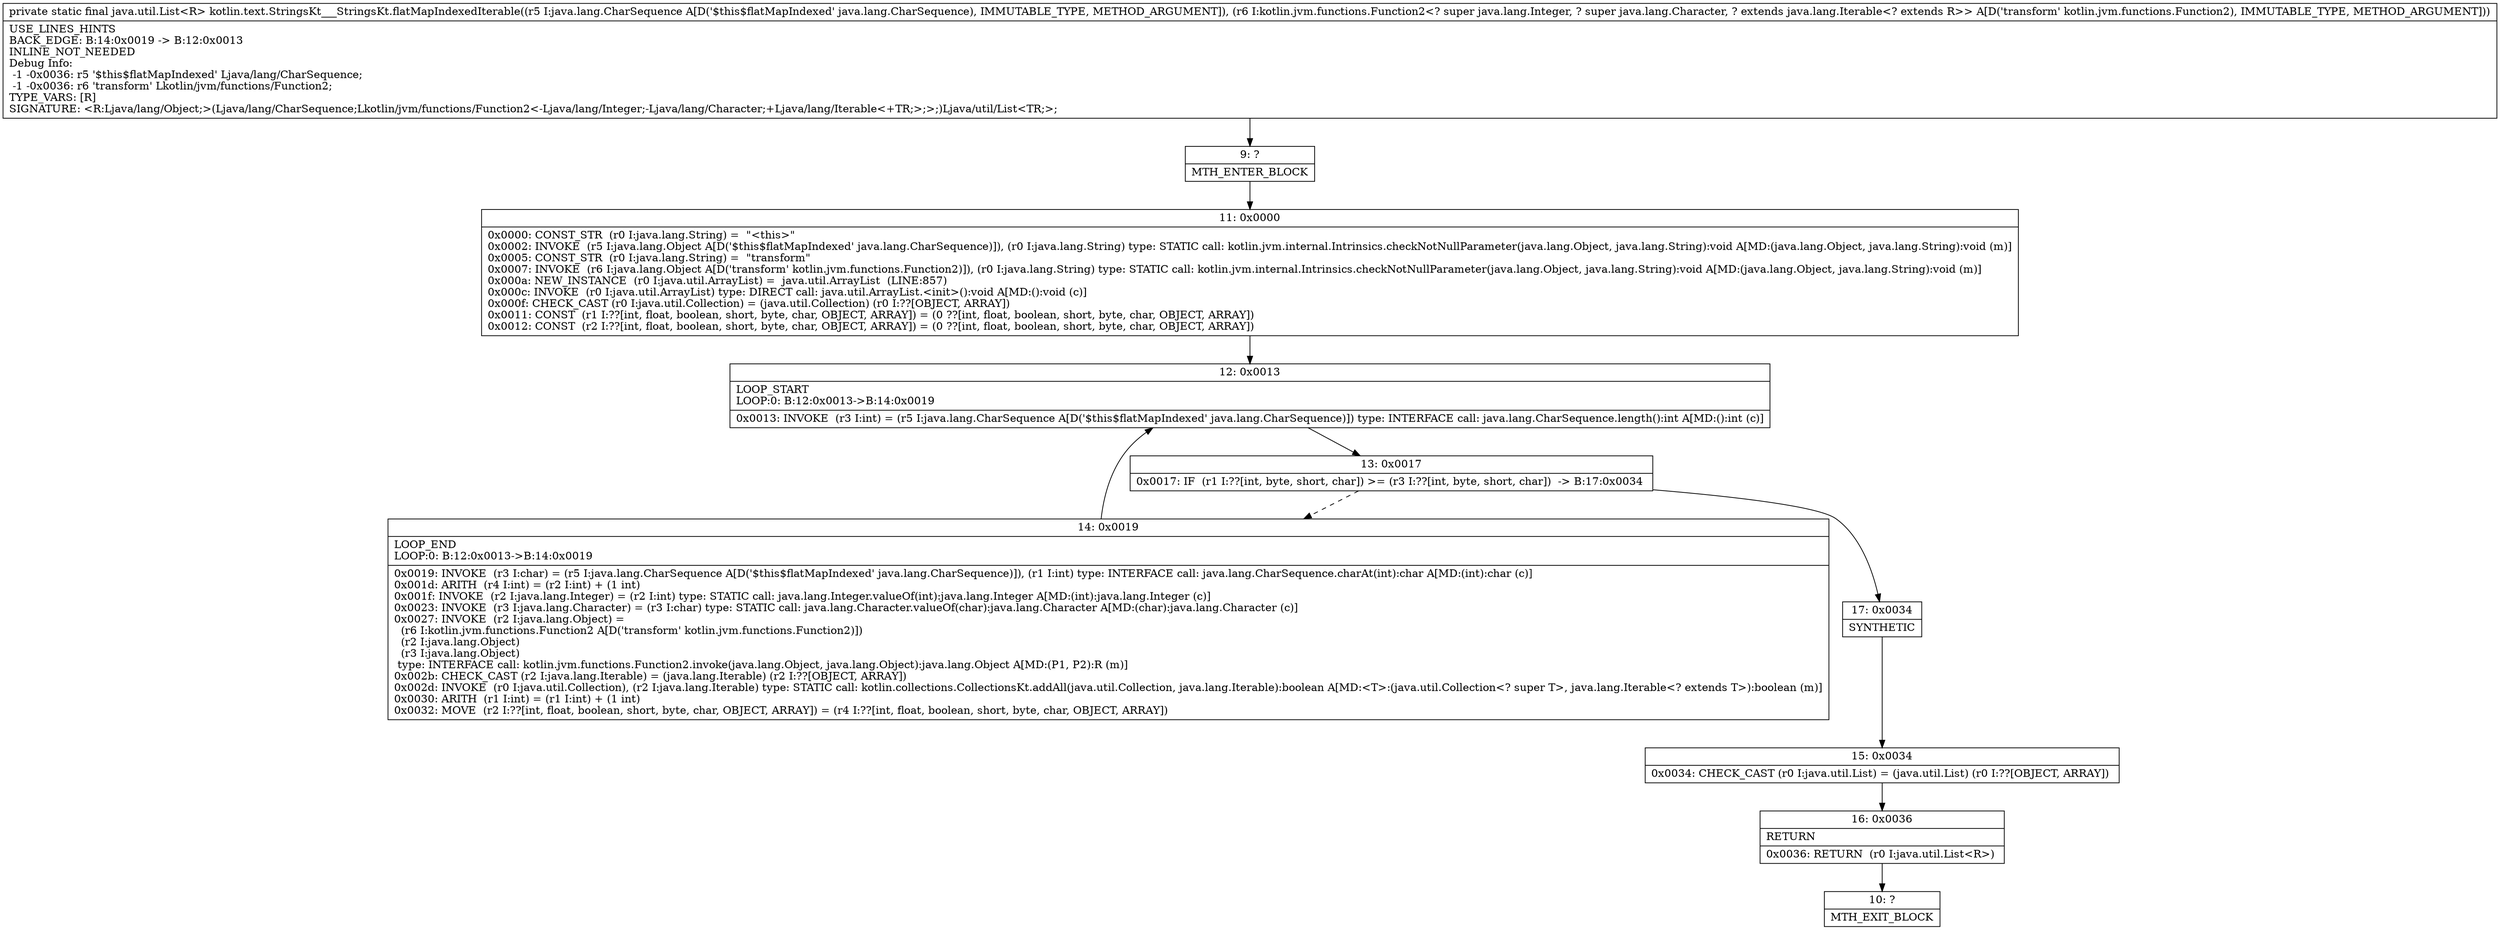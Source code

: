 digraph "CFG forkotlin.text.StringsKt___StringsKt.flatMapIndexedIterable(Ljava\/lang\/CharSequence;Lkotlin\/jvm\/functions\/Function2;)Ljava\/util\/List;" {
Node_9 [shape=record,label="{9\:\ ?|MTH_ENTER_BLOCK\l}"];
Node_11 [shape=record,label="{11\:\ 0x0000|0x0000: CONST_STR  (r0 I:java.lang.String) =  \"\<this\>\" \l0x0002: INVOKE  (r5 I:java.lang.Object A[D('$this$flatMapIndexed' java.lang.CharSequence)]), (r0 I:java.lang.String) type: STATIC call: kotlin.jvm.internal.Intrinsics.checkNotNullParameter(java.lang.Object, java.lang.String):void A[MD:(java.lang.Object, java.lang.String):void (m)]\l0x0005: CONST_STR  (r0 I:java.lang.String) =  \"transform\" \l0x0007: INVOKE  (r6 I:java.lang.Object A[D('transform' kotlin.jvm.functions.Function2)]), (r0 I:java.lang.String) type: STATIC call: kotlin.jvm.internal.Intrinsics.checkNotNullParameter(java.lang.Object, java.lang.String):void A[MD:(java.lang.Object, java.lang.String):void (m)]\l0x000a: NEW_INSTANCE  (r0 I:java.util.ArrayList) =  java.util.ArrayList  (LINE:857)\l0x000c: INVOKE  (r0 I:java.util.ArrayList) type: DIRECT call: java.util.ArrayList.\<init\>():void A[MD:():void (c)]\l0x000f: CHECK_CAST (r0 I:java.util.Collection) = (java.util.Collection) (r0 I:??[OBJECT, ARRAY]) \l0x0011: CONST  (r1 I:??[int, float, boolean, short, byte, char, OBJECT, ARRAY]) = (0 ??[int, float, boolean, short, byte, char, OBJECT, ARRAY]) \l0x0012: CONST  (r2 I:??[int, float, boolean, short, byte, char, OBJECT, ARRAY]) = (0 ??[int, float, boolean, short, byte, char, OBJECT, ARRAY]) \l}"];
Node_12 [shape=record,label="{12\:\ 0x0013|LOOP_START\lLOOP:0: B:12:0x0013\-\>B:14:0x0019\l|0x0013: INVOKE  (r3 I:int) = (r5 I:java.lang.CharSequence A[D('$this$flatMapIndexed' java.lang.CharSequence)]) type: INTERFACE call: java.lang.CharSequence.length():int A[MD:():int (c)]\l}"];
Node_13 [shape=record,label="{13\:\ 0x0017|0x0017: IF  (r1 I:??[int, byte, short, char]) \>= (r3 I:??[int, byte, short, char])  \-\> B:17:0x0034 \l}"];
Node_14 [shape=record,label="{14\:\ 0x0019|LOOP_END\lLOOP:0: B:12:0x0013\-\>B:14:0x0019\l|0x0019: INVOKE  (r3 I:char) = (r5 I:java.lang.CharSequence A[D('$this$flatMapIndexed' java.lang.CharSequence)]), (r1 I:int) type: INTERFACE call: java.lang.CharSequence.charAt(int):char A[MD:(int):char (c)]\l0x001d: ARITH  (r4 I:int) = (r2 I:int) + (1 int) \l0x001f: INVOKE  (r2 I:java.lang.Integer) = (r2 I:int) type: STATIC call: java.lang.Integer.valueOf(int):java.lang.Integer A[MD:(int):java.lang.Integer (c)]\l0x0023: INVOKE  (r3 I:java.lang.Character) = (r3 I:char) type: STATIC call: java.lang.Character.valueOf(char):java.lang.Character A[MD:(char):java.lang.Character (c)]\l0x0027: INVOKE  (r2 I:java.lang.Object) = \l  (r6 I:kotlin.jvm.functions.Function2 A[D('transform' kotlin.jvm.functions.Function2)])\l  (r2 I:java.lang.Object)\l  (r3 I:java.lang.Object)\l type: INTERFACE call: kotlin.jvm.functions.Function2.invoke(java.lang.Object, java.lang.Object):java.lang.Object A[MD:(P1, P2):R (m)]\l0x002b: CHECK_CAST (r2 I:java.lang.Iterable) = (java.lang.Iterable) (r2 I:??[OBJECT, ARRAY]) \l0x002d: INVOKE  (r0 I:java.util.Collection), (r2 I:java.lang.Iterable) type: STATIC call: kotlin.collections.CollectionsKt.addAll(java.util.Collection, java.lang.Iterable):boolean A[MD:\<T\>:(java.util.Collection\<? super T\>, java.lang.Iterable\<? extends T\>):boolean (m)]\l0x0030: ARITH  (r1 I:int) = (r1 I:int) + (1 int) \l0x0032: MOVE  (r2 I:??[int, float, boolean, short, byte, char, OBJECT, ARRAY]) = (r4 I:??[int, float, boolean, short, byte, char, OBJECT, ARRAY]) \l}"];
Node_17 [shape=record,label="{17\:\ 0x0034|SYNTHETIC\l}"];
Node_15 [shape=record,label="{15\:\ 0x0034|0x0034: CHECK_CAST (r0 I:java.util.List) = (java.util.List) (r0 I:??[OBJECT, ARRAY]) \l}"];
Node_16 [shape=record,label="{16\:\ 0x0036|RETURN\l|0x0036: RETURN  (r0 I:java.util.List\<R\>) \l}"];
Node_10 [shape=record,label="{10\:\ ?|MTH_EXIT_BLOCK\l}"];
MethodNode[shape=record,label="{private static final java.util.List\<R\> kotlin.text.StringsKt___StringsKt.flatMapIndexedIterable((r5 I:java.lang.CharSequence A[D('$this$flatMapIndexed' java.lang.CharSequence), IMMUTABLE_TYPE, METHOD_ARGUMENT]), (r6 I:kotlin.jvm.functions.Function2\<? super java.lang.Integer, ? super java.lang.Character, ? extends java.lang.Iterable\<? extends R\>\> A[D('transform' kotlin.jvm.functions.Function2), IMMUTABLE_TYPE, METHOD_ARGUMENT]))  | USE_LINES_HINTS\lBACK_EDGE: B:14:0x0019 \-\> B:12:0x0013\lINLINE_NOT_NEEDED\lDebug Info:\l  \-1 \-0x0036: r5 '$this$flatMapIndexed' Ljava\/lang\/CharSequence;\l  \-1 \-0x0036: r6 'transform' Lkotlin\/jvm\/functions\/Function2;\lTYPE_VARS: [R]\lSIGNATURE: \<R:Ljava\/lang\/Object;\>(Ljava\/lang\/CharSequence;Lkotlin\/jvm\/functions\/Function2\<\-Ljava\/lang\/Integer;\-Ljava\/lang\/Character;+Ljava\/lang\/Iterable\<+TR;\>;\>;)Ljava\/util\/List\<TR;\>;\l}"];
MethodNode -> Node_9;Node_9 -> Node_11;
Node_11 -> Node_12;
Node_12 -> Node_13;
Node_13 -> Node_14[style=dashed];
Node_13 -> Node_17;
Node_14 -> Node_12;
Node_17 -> Node_15;
Node_15 -> Node_16;
Node_16 -> Node_10;
}

